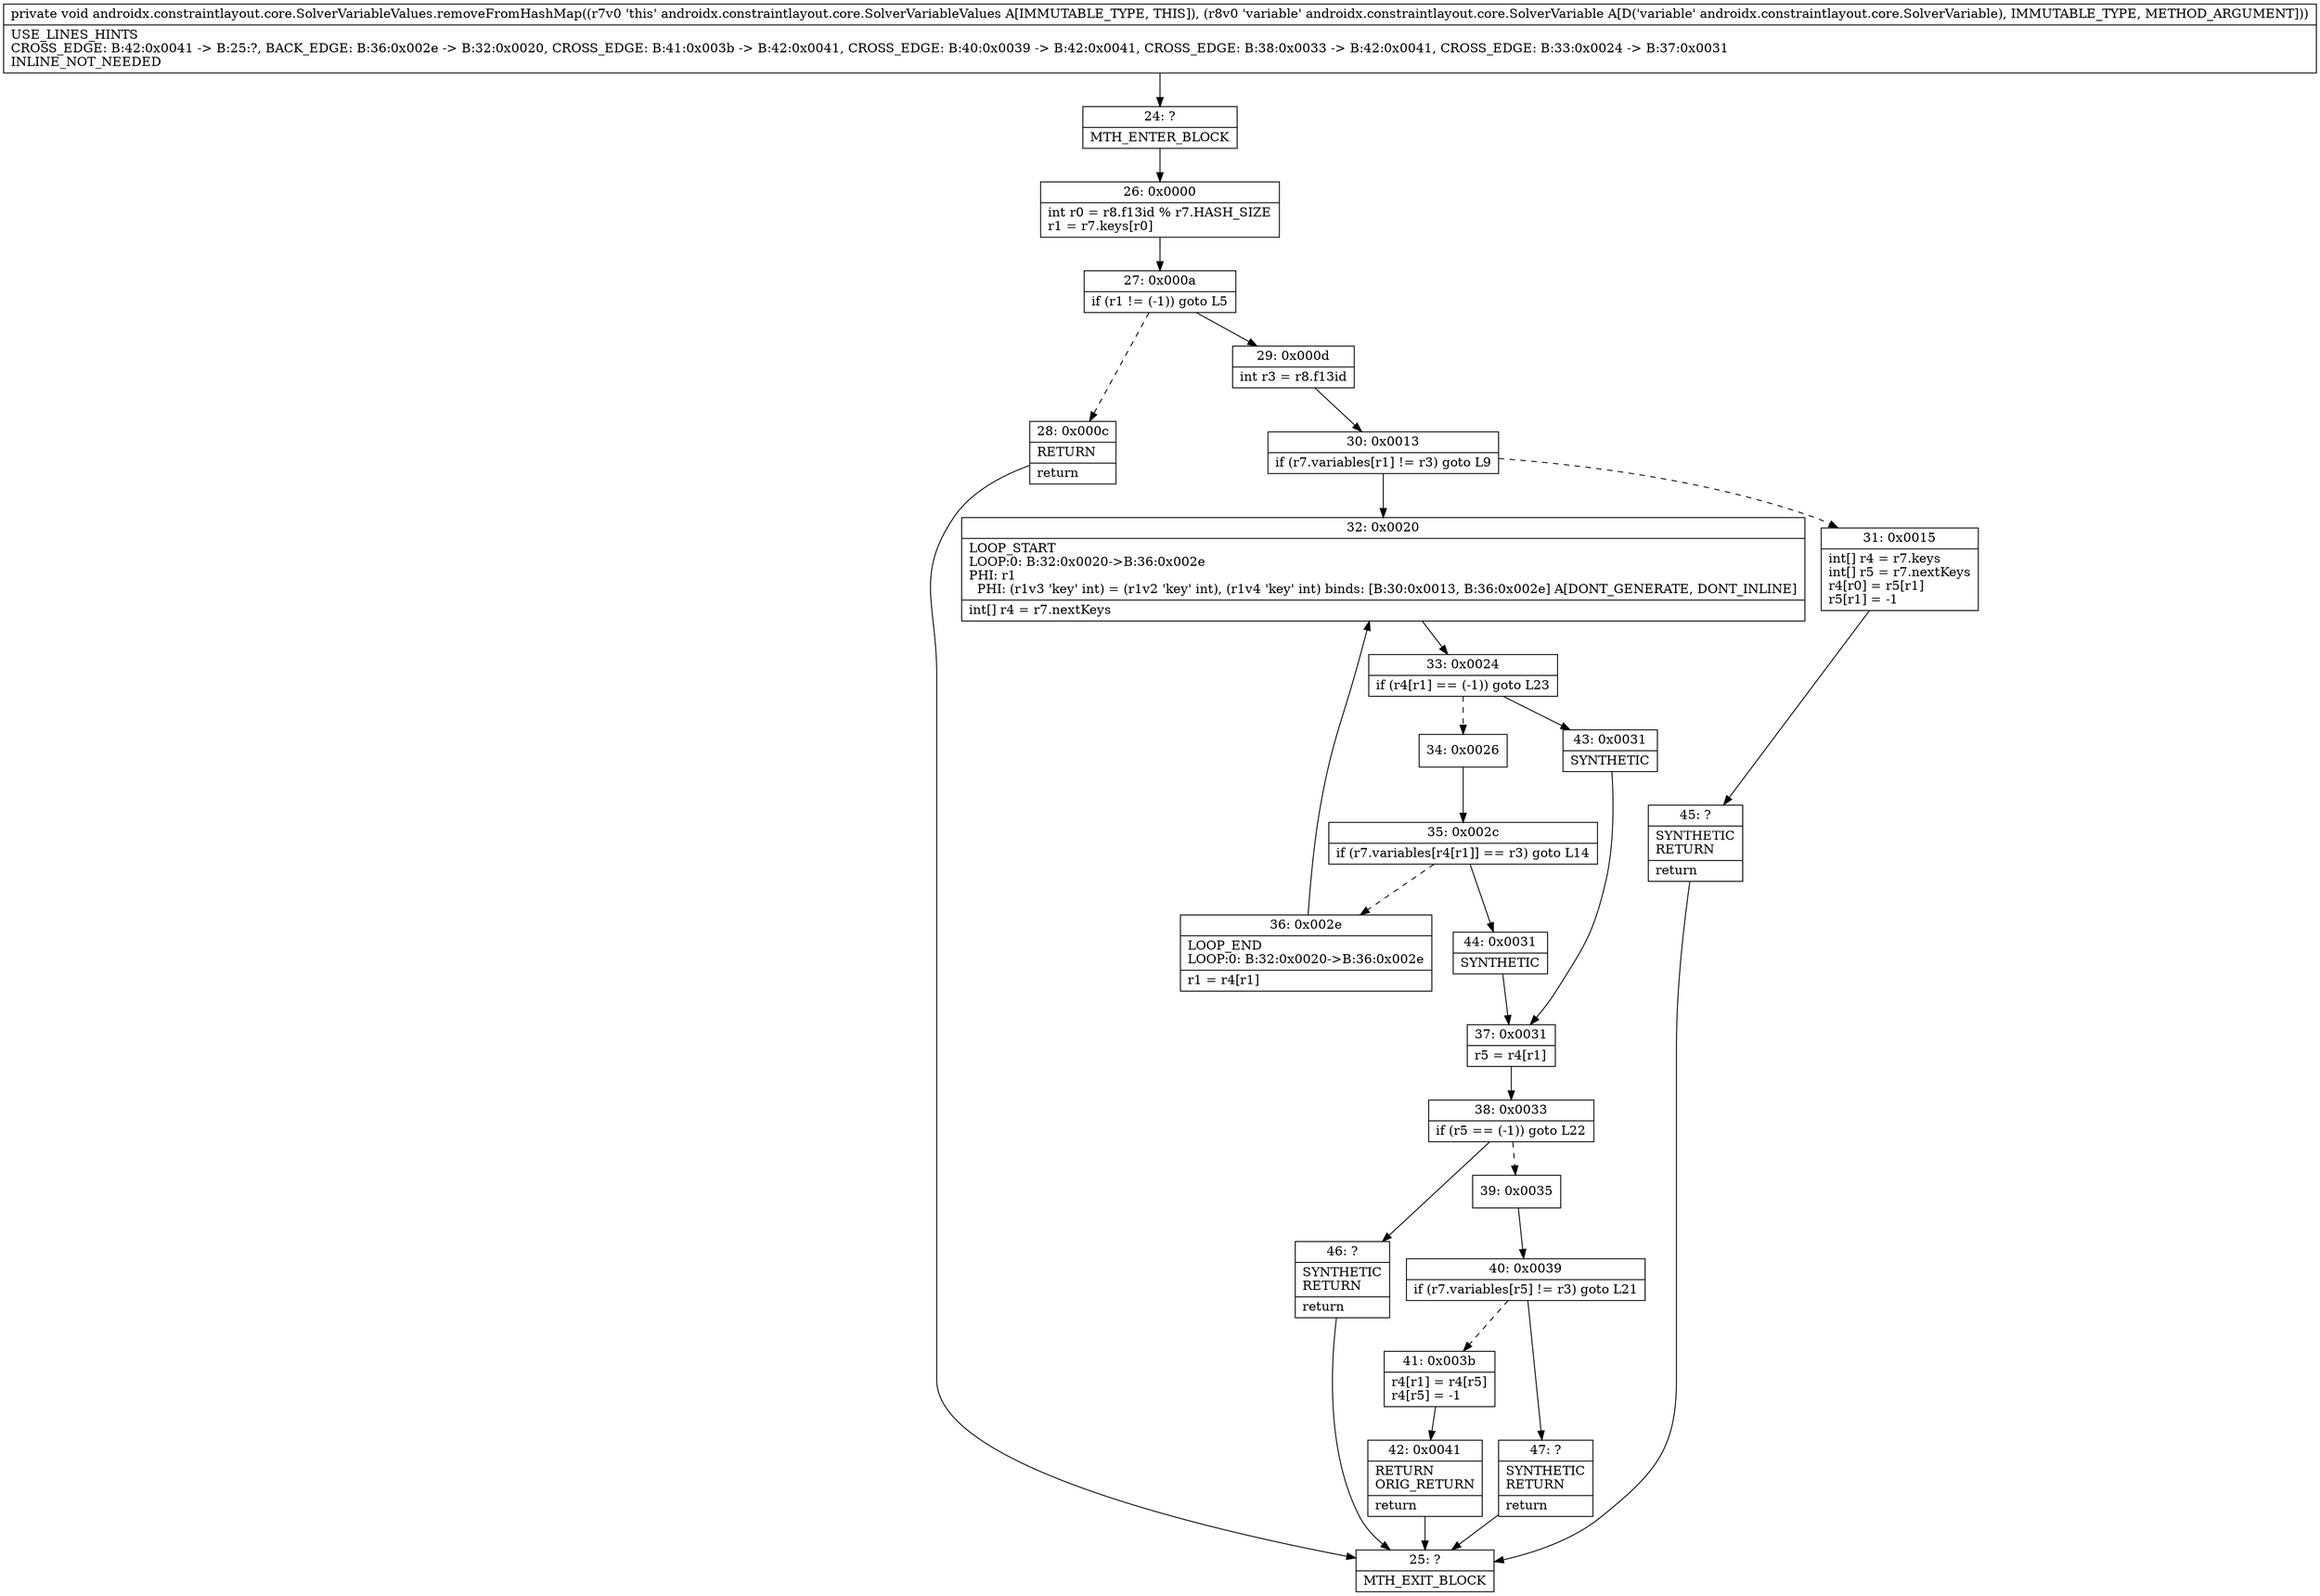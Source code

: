 digraph "CFG forandroidx.constraintlayout.core.SolverVariableValues.removeFromHashMap(Landroidx\/constraintlayout\/core\/SolverVariable;)V" {
Node_24 [shape=record,label="{24\:\ ?|MTH_ENTER_BLOCK\l}"];
Node_26 [shape=record,label="{26\:\ 0x0000|int r0 = r8.f13id % r7.HASH_SIZE\lr1 = r7.keys[r0]\l}"];
Node_27 [shape=record,label="{27\:\ 0x000a|if (r1 != (\-1)) goto L5\l}"];
Node_28 [shape=record,label="{28\:\ 0x000c|RETURN\l|return\l}"];
Node_25 [shape=record,label="{25\:\ ?|MTH_EXIT_BLOCK\l}"];
Node_29 [shape=record,label="{29\:\ 0x000d|int r3 = r8.f13id\l}"];
Node_30 [shape=record,label="{30\:\ 0x0013|if (r7.variables[r1] != r3) goto L9\l}"];
Node_31 [shape=record,label="{31\:\ 0x0015|int[] r4 = r7.keys\lint[] r5 = r7.nextKeys\lr4[r0] = r5[r1]\lr5[r1] = \-1\l}"];
Node_45 [shape=record,label="{45\:\ ?|SYNTHETIC\lRETURN\l|return\l}"];
Node_32 [shape=record,label="{32\:\ 0x0020|LOOP_START\lLOOP:0: B:32:0x0020\-\>B:36:0x002e\lPHI: r1 \l  PHI: (r1v3 'key' int) = (r1v2 'key' int), (r1v4 'key' int) binds: [B:30:0x0013, B:36:0x002e] A[DONT_GENERATE, DONT_INLINE]\l|int[] r4 = r7.nextKeys\l}"];
Node_33 [shape=record,label="{33\:\ 0x0024|if (r4[r1] == (\-1)) goto L23\l}"];
Node_34 [shape=record,label="{34\:\ 0x0026}"];
Node_35 [shape=record,label="{35\:\ 0x002c|if (r7.variables[r4[r1]] == r3) goto L14\l}"];
Node_36 [shape=record,label="{36\:\ 0x002e|LOOP_END\lLOOP:0: B:32:0x0020\-\>B:36:0x002e\l|r1 = r4[r1]\l}"];
Node_44 [shape=record,label="{44\:\ 0x0031|SYNTHETIC\l}"];
Node_37 [shape=record,label="{37\:\ 0x0031|r5 = r4[r1]\l}"];
Node_38 [shape=record,label="{38\:\ 0x0033|if (r5 == (\-1)) goto L22\l}"];
Node_39 [shape=record,label="{39\:\ 0x0035}"];
Node_40 [shape=record,label="{40\:\ 0x0039|if (r7.variables[r5] != r3) goto L21\l}"];
Node_41 [shape=record,label="{41\:\ 0x003b|r4[r1] = r4[r5]\lr4[r5] = \-1\l}"];
Node_42 [shape=record,label="{42\:\ 0x0041|RETURN\lORIG_RETURN\l|return\l}"];
Node_47 [shape=record,label="{47\:\ ?|SYNTHETIC\lRETURN\l|return\l}"];
Node_46 [shape=record,label="{46\:\ ?|SYNTHETIC\lRETURN\l|return\l}"];
Node_43 [shape=record,label="{43\:\ 0x0031|SYNTHETIC\l}"];
MethodNode[shape=record,label="{private void androidx.constraintlayout.core.SolverVariableValues.removeFromHashMap((r7v0 'this' androidx.constraintlayout.core.SolverVariableValues A[IMMUTABLE_TYPE, THIS]), (r8v0 'variable' androidx.constraintlayout.core.SolverVariable A[D('variable' androidx.constraintlayout.core.SolverVariable), IMMUTABLE_TYPE, METHOD_ARGUMENT]))  | USE_LINES_HINTS\lCROSS_EDGE: B:42:0x0041 \-\> B:25:?, BACK_EDGE: B:36:0x002e \-\> B:32:0x0020, CROSS_EDGE: B:41:0x003b \-\> B:42:0x0041, CROSS_EDGE: B:40:0x0039 \-\> B:42:0x0041, CROSS_EDGE: B:38:0x0033 \-\> B:42:0x0041, CROSS_EDGE: B:33:0x0024 \-\> B:37:0x0031\lINLINE_NOT_NEEDED\l}"];
MethodNode -> Node_24;Node_24 -> Node_26;
Node_26 -> Node_27;
Node_27 -> Node_28[style=dashed];
Node_27 -> Node_29;
Node_28 -> Node_25;
Node_29 -> Node_30;
Node_30 -> Node_31[style=dashed];
Node_30 -> Node_32;
Node_31 -> Node_45;
Node_45 -> Node_25;
Node_32 -> Node_33;
Node_33 -> Node_34[style=dashed];
Node_33 -> Node_43;
Node_34 -> Node_35;
Node_35 -> Node_36[style=dashed];
Node_35 -> Node_44;
Node_36 -> Node_32;
Node_44 -> Node_37;
Node_37 -> Node_38;
Node_38 -> Node_39[style=dashed];
Node_38 -> Node_46;
Node_39 -> Node_40;
Node_40 -> Node_41[style=dashed];
Node_40 -> Node_47;
Node_41 -> Node_42;
Node_42 -> Node_25;
Node_47 -> Node_25;
Node_46 -> Node_25;
Node_43 -> Node_37;
}


